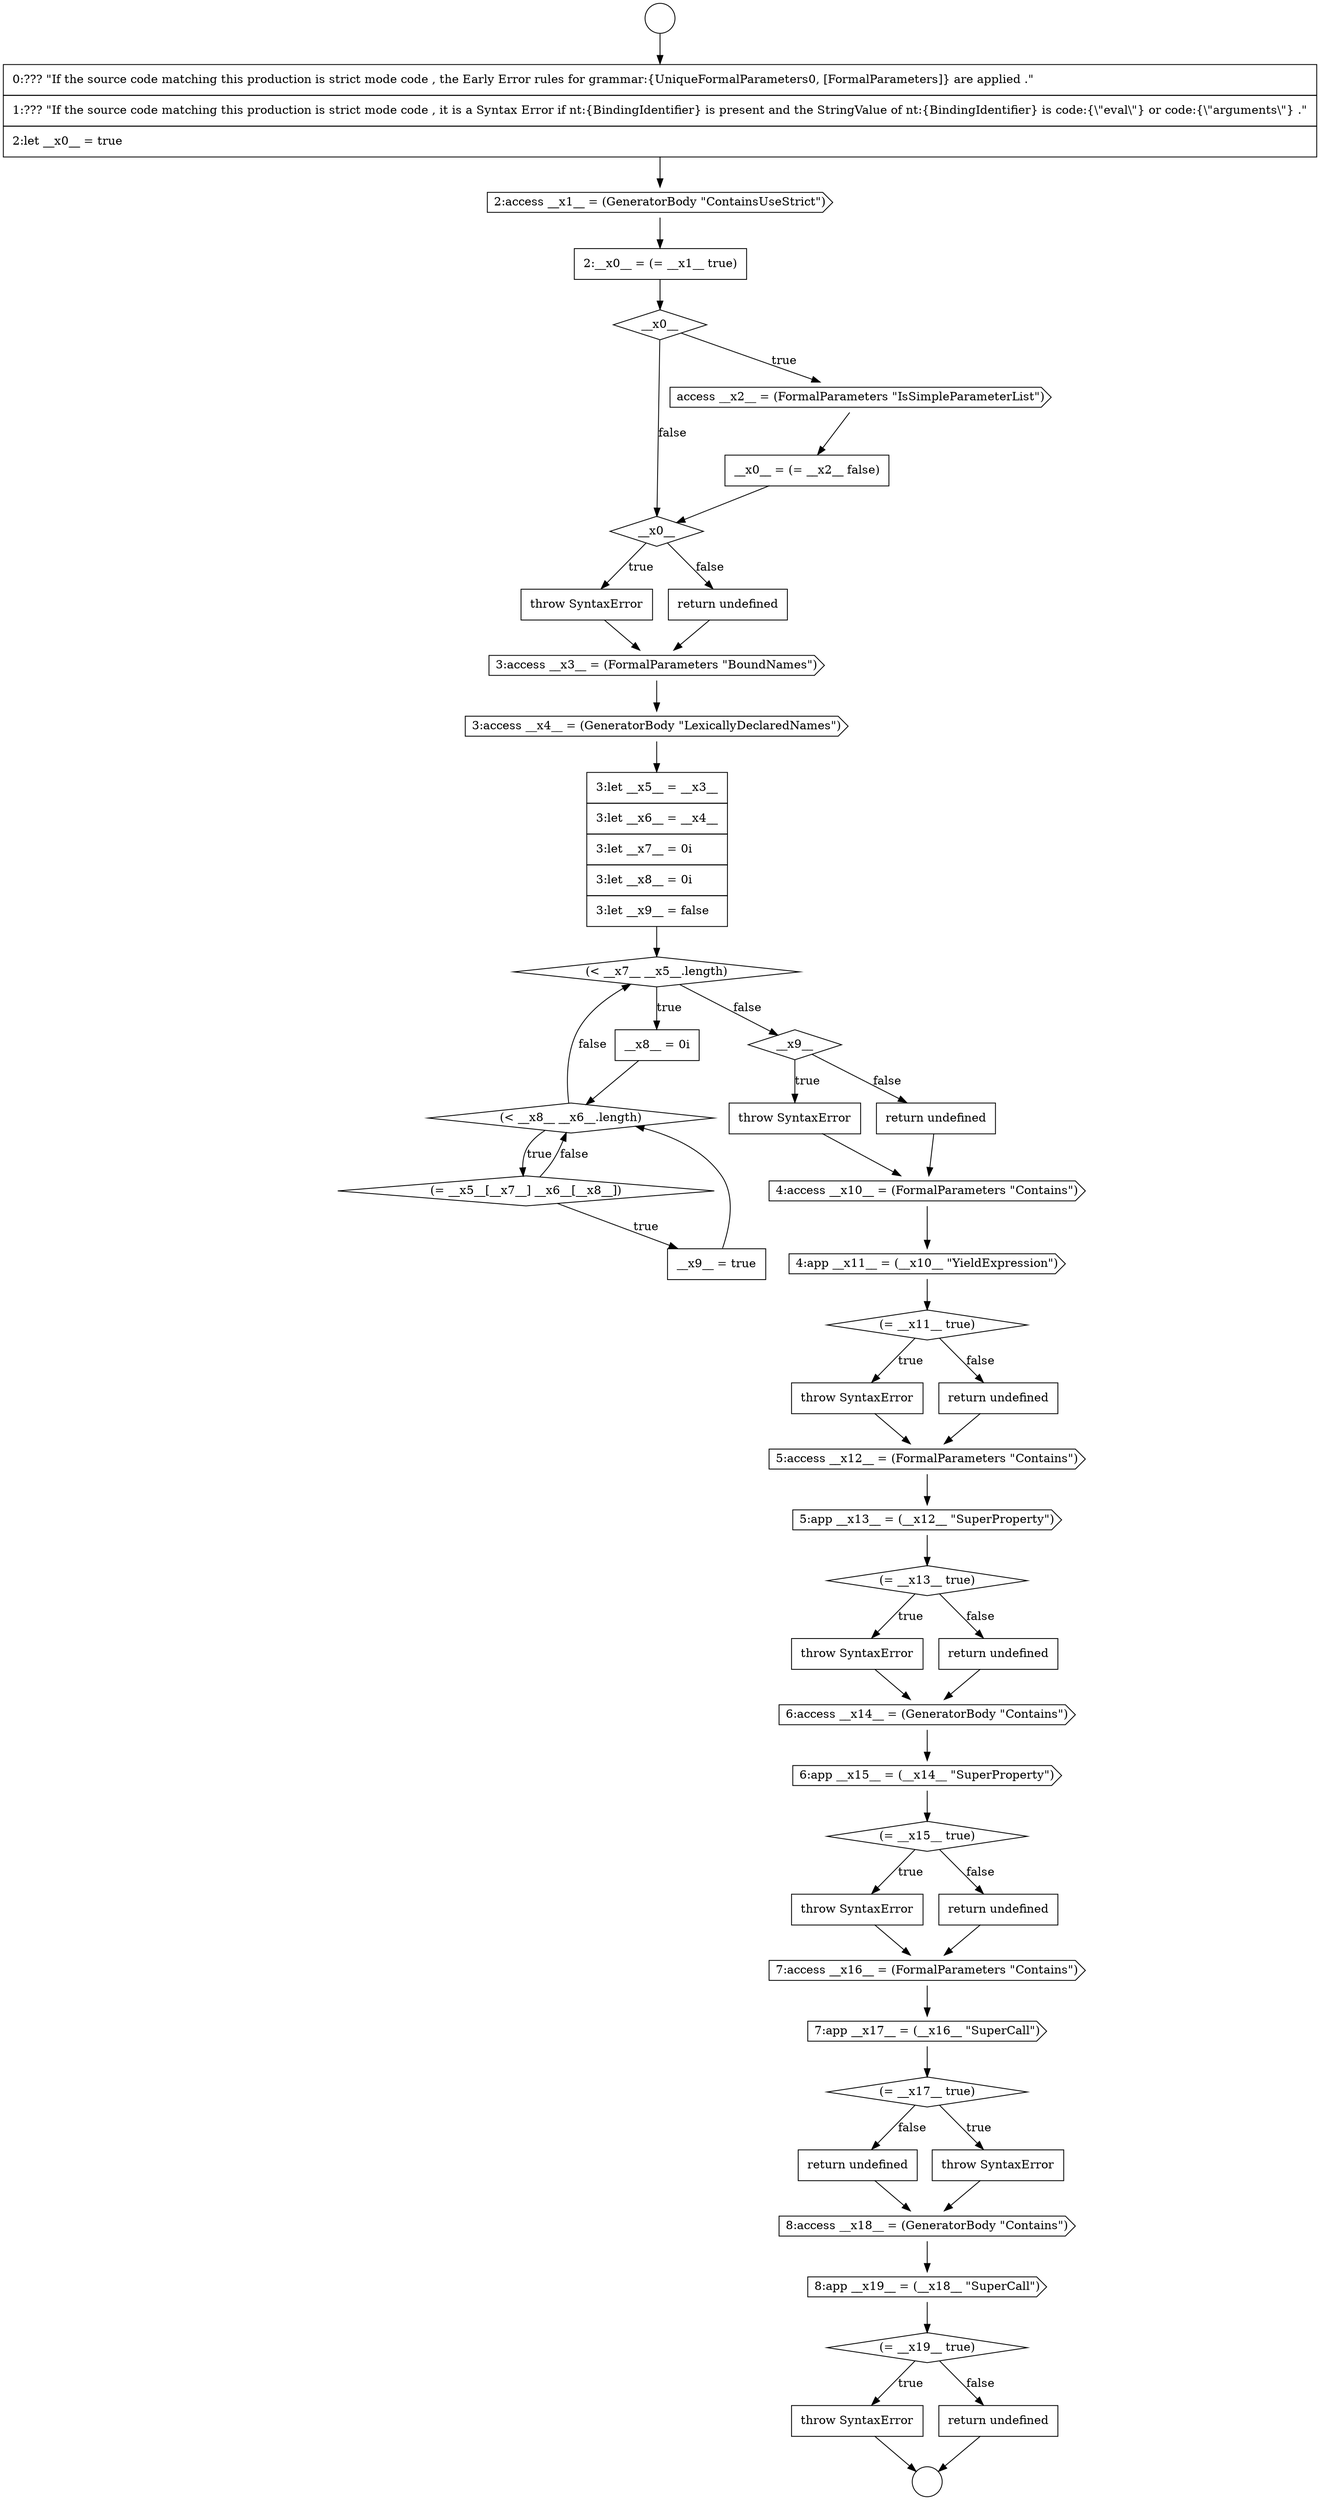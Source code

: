 digraph {
  node19110 [shape=diamond, label=<<font color="black">__x0__</font>> color="black" fillcolor="white" style=filled]
  node19123 [shape=none, margin=0, label=<<font color="black">
    <table border="0" cellborder="1" cellspacing="0" cellpadding="10">
      <tr><td align="left">__x9__ = true</td></tr>
    </table>
  </font>> color="black" fillcolor="white" style=filled]
  node19113 [shape=diamond, label=<<font color="black">__x0__</font>> color="black" fillcolor="white" style=filled]
  node19122 [shape=diamond, label=<<font color="black">(= __x5__[__x7__] __x6__[__x8__])</font>> color="black" fillcolor="white" style=filled]
  node19139 [shape=diamond, label=<<font color="black">(= __x15__ true)</font>> color="black" fillcolor="white" style=filled]
  node19126 [shape=none, margin=0, label=<<font color="black">
    <table border="0" cellborder="1" cellspacing="0" cellpadding="10">
      <tr><td align="left">return undefined</td></tr>
    </table>
  </font>> color="black" fillcolor="white" style=filled]
  node19149 [shape=diamond, label=<<font color="black">(= __x19__ true)</font>> color="black" fillcolor="white" style=filled]
  node19112 [shape=none, margin=0, label=<<font color="black">
    <table border="0" cellborder="1" cellspacing="0" cellpadding="10">
      <tr><td align="left">__x0__ = (= __x2__ false)</td></tr>
    </table>
  </font>> color="black" fillcolor="white" style=filled]
  node19146 [shape=none, margin=0, label=<<font color="black">
    <table border="0" cellborder="1" cellspacing="0" cellpadding="10">
      <tr><td align="left">return undefined</td></tr>
    </table>
  </font>> color="black" fillcolor="white" style=filled]
  node19125 [shape=none, margin=0, label=<<font color="black">
    <table border="0" cellborder="1" cellspacing="0" cellpadding="10">
      <tr><td align="left">throw SyntaxError</td></tr>
    </table>
  </font>> color="black" fillcolor="white" style=filled]
  node19111 [shape=cds, label=<<font color="black">access __x2__ = (FormalParameters &quot;IsSimpleParameterList&quot;)</font>> color="black" fillcolor="white" style=filled]
  node19109 [shape=none, margin=0, label=<<font color="black">
    <table border="0" cellborder="1" cellspacing="0" cellpadding="10">
      <tr><td align="left">2:__x0__ = (= __x1__ true)</td></tr>
    </table>
  </font>> color="black" fillcolor="white" style=filled]
  node19124 [shape=diamond, label=<<font color="black">__x9__</font>> color="black" fillcolor="white" style=filled]
  node19116 [shape=cds, label=<<font color="black">3:access __x3__ = (FormalParameters &quot;BoundNames&quot;)</font>> color="black" fillcolor="white" style=filled]
  node19148 [shape=cds, label=<<font color="black">8:app __x19__ = (__x18__ &quot;SuperCall&quot;)</font>> color="black" fillcolor="white" style=filled]
  node19117 [shape=cds, label=<<font color="black">3:access __x4__ = (GeneratorBody &quot;LexicallyDeclaredNames&quot;)</font>> color="black" fillcolor="white" style=filled]
  node19127 [shape=cds, label=<<font color="black">4:access __x10__ = (FormalParameters &quot;Contains&quot;)</font>> color="black" fillcolor="white" style=filled]
  node19142 [shape=cds, label=<<font color="black">7:access __x16__ = (FormalParameters &quot;Contains&quot;)</font>> color="black" fillcolor="white" style=filled]
  node19145 [shape=none, margin=0, label=<<font color="black">
    <table border="0" cellborder="1" cellspacing="0" cellpadding="10">
      <tr><td align="left">throw SyntaxError</td></tr>
    </table>
  </font>> color="black" fillcolor="white" style=filled]
  node19108 [shape=cds, label=<<font color="black">2:access __x1__ = (GeneratorBody &quot;ContainsUseStrict&quot;)</font>> color="black" fillcolor="white" style=filled]
  node19120 [shape=none, margin=0, label=<<font color="black">
    <table border="0" cellborder="1" cellspacing="0" cellpadding="10">
      <tr><td align="left">__x8__ = 0i</td></tr>
    </table>
  </font>> color="black" fillcolor="white" style=filled]
  node19140 [shape=none, margin=0, label=<<font color="black">
    <table border="0" cellborder="1" cellspacing="0" cellpadding="10">
      <tr><td align="left">throw SyntaxError</td></tr>
    </table>
  </font>> color="black" fillcolor="white" style=filled]
  node19130 [shape=none, margin=0, label=<<font color="black">
    <table border="0" cellborder="1" cellspacing="0" cellpadding="10">
      <tr><td align="left">throw SyntaxError</td></tr>
    </table>
  </font>> color="black" fillcolor="white" style=filled]
  node19114 [shape=none, margin=0, label=<<font color="black">
    <table border="0" cellborder="1" cellspacing="0" cellpadding="10">
      <tr><td align="left">throw SyntaxError</td></tr>
    </table>
  </font>> color="black" fillcolor="white" style=filled]
  node19107 [shape=none, margin=0, label=<<font color="black">
    <table border="0" cellborder="1" cellspacing="0" cellpadding="10">
      <tr><td align="left">0:??? &quot;If the source code matching this production is strict mode code , the Early Error rules for grammar:{UniqueFormalParameters0, [FormalParameters]} are applied .&quot;</td></tr>
      <tr><td align="left">1:??? &quot;If the source code matching this production is strict mode code , it is a Syntax Error if nt:{BindingIdentifier} is present and the StringValue of nt:{BindingIdentifier} is code:{\&quot;eval\&quot;} or code:{\&quot;arguments\&quot;} .&quot;</td></tr>
      <tr><td align="left">2:let __x0__ = true</td></tr>
    </table>
  </font>> color="black" fillcolor="white" style=filled]
  node19131 [shape=none, margin=0, label=<<font color="black">
    <table border="0" cellborder="1" cellspacing="0" cellpadding="10">
      <tr><td align="left">return undefined</td></tr>
    </table>
  </font>> color="black" fillcolor="white" style=filled]
  node19134 [shape=diamond, label=<<font color="black">(= __x13__ true)</font>> color="black" fillcolor="white" style=filled]
  node19121 [shape=diamond, label=<<font color="black">(&lt; __x8__ __x6__.length)</font>> color="black" fillcolor="white" style=filled]
  node19144 [shape=diamond, label=<<font color="black">(= __x17__ true)</font>> color="black" fillcolor="white" style=filled]
  node19135 [shape=none, margin=0, label=<<font color="black">
    <table border="0" cellborder="1" cellspacing="0" cellpadding="10">
      <tr><td align="left">throw SyntaxError</td></tr>
    </table>
  </font>> color="black" fillcolor="white" style=filled]
  node19150 [shape=none, margin=0, label=<<font color="black">
    <table border="0" cellborder="1" cellspacing="0" cellpadding="10">
      <tr><td align="left">throw SyntaxError</td></tr>
    </table>
  </font>> color="black" fillcolor="white" style=filled]
  node19138 [shape=cds, label=<<font color="black">6:app __x15__ = (__x14__ &quot;SuperProperty&quot;)</font>> color="black" fillcolor="white" style=filled]
  node19118 [shape=none, margin=0, label=<<font color="black">
    <table border="0" cellborder="1" cellspacing="0" cellpadding="10">
      <tr><td align="left">3:let __x5__ = __x3__</td></tr>
      <tr><td align="left">3:let __x6__ = __x4__</td></tr>
      <tr><td align="left">3:let __x7__ = 0i</td></tr>
      <tr><td align="left">3:let __x8__ = 0i</td></tr>
      <tr><td align="left">3:let __x9__ = false</td></tr>
    </table>
  </font>> color="black" fillcolor="white" style=filled]
  node19147 [shape=cds, label=<<font color="black">8:access __x18__ = (GeneratorBody &quot;Contains&quot;)</font>> color="black" fillcolor="white" style=filled]
  node19106 [shape=circle label=" " color="black" fillcolor="white" style=filled]
  node19115 [shape=none, margin=0, label=<<font color="black">
    <table border="0" cellborder="1" cellspacing="0" cellpadding="10">
      <tr><td align="left">return undefined</td></tr>
    </table>
  </font>> color="black" fillcolor="white" style=filled]
  node19133 [shape=cds, label=<<font color="black">5:app __x13__ = (__x12__ &quot;SuperProperty&quot;)</font>> color="black" fillcolor="white" style=filled]
  node19132 [shape=cds, label=<<font color="black">5:access __x12__ = (FormalParameters &quot;Contains&quot;)</font>> color="black" fillcolor="white" style=filled]
  node19137 [shape=cds, label=<<font color="black">6:access __x14__ = (GeneratorBody &quot;Contains&quot;)</font>> color="black" fillcolor="white" style=filled]
  node19128 [shape=cds, label=<<font color="black">4:app __x11__ = (__x10__ &quot;YieldExpression&quot;)</font>> color="black" fillcolor="white" style=filled]
  node19141 [shape=none, margin=0, label=<<font color="black">
    <table border="0" cellborder="1" cellspacing="0" cellpadding="10">
      <tr><td align="left">return undefined</td></tr>
    </table>
  </font>> color="black" fillcolor="white" style=filled]
  node19143 [shape=cds, label=<<font color="black">7:app __x17__ = (__x16__ &quot;SuperCall&quot;)</font>> color="black" fillcolor="white" style=filled]
  node19151 [shape=none, margin=0, label=<<font color="black">
    <table border="0" cellborder="1" cellspacing="0" cellpadding="10">
      <tr><td align="left">return undefined</td></tr>
    </table>
  </font>> color="black" fillcolor="white" style=filled]
  node19105 [shape=circle label=" " color="black" fillcolor="white" style=filled]
  node19119 [shape=diamond, label=<<font color="black">(&lt; __x7__ __x5__.length)</font>> color="black" fillcolor="white" style=filled]
  node19129 [shape=diamond, label=<<font color="black">(= __x11__ true)</font>> color="black" fillcolor="white" style=filled]
  node19136 [shape=none, margin=0, label=<<font color="black">
    <table border="0" cellborder="1" cellspacing="0" cellpadding="10">
      <tr><td align="left">return undefined</td></tr>
    </table>
  </font>> color="black" fillcolor="white" style=filled]
  node19120 -> node19121 [ color="black"]
  node19123 -> node19121 [ color="black"]
  node19124 -> node19125 [label=<<font color="black">true</font>> color="black"]
  node19124 -> node19126 [label=<<font color="black">false</font>> color="black"]
  node19132 -> node19133 [ color="black"]
  node19129 -> node19130 [label=<<font color="black">true</font>> color="black"]
  node19129 -> node19131 [label=<<font color="black">false</font>> color="black"]
  node19109 -> node19110 [ color="black"]
  node19133 -> node19134 [ color="black"]
  node19139 -> node19140 [label=<<font color="black">true</font>> color="black"]
  node19139 -> node19141 [label=<<font color="black">false</font>> color="black"]
  node19125 -> node19127 [ color="black"]
  node19121 -> node19122 [label=<<font color="black">true</font>> color="black"]
  node19121 -> node19119 [label=<<font color="black">false</font>> color="black"]
  node19134 -> node19135 [label=<<font color="black">true</font>> color="black"]
  node19134 -> node19136 [label=<<font color="black">false</font>> color="black"]
  node19122 -> node19123 [label=<<font color="black">true</font>> color="black"]
  node19122 -> node19121 [label=<<font color="black">false</font>> color="black"]
  node19142 -> node19143 [ color="black"]
  node19137 -> node19138 [ color="black"]
  node19105 -> node19107 [ color="black"]
  node19151 -> node19106 [ color="black"]
  node19127 -> node19128 [ color="black"]
  node19146 -> node19147 [ color="black"]
  node19110 -> node19111 [label=<<font color="black">true</font>> color="black"]
  node19110 -> node19113 [label=<<font color="black">false</font>> color="black"]
  node19115 -> node19116 [ color="black"]
  node19108 -> node19109 [ color="black"]
  node19113 -> node19114 [label=<<font color="black">true</font>> color="black"]
  node19113 -> node19115 [label=<<font color="black">false</font>> color="black"]
  node19143 -> node19144 [ color="black"]
  node19135 -> node19137 [ color="black"]
  node19148 -> node19149 [ color="black"]
  node19145 -> node19147 [ color="black"]
  node19126 -> node19127 [ color="black"]
  node19118 -> node19119 [ color="black"]
  node19116 -> node19117 [ color="black"]
  node19128 -> node19129 [ color="black"]
  node19144 -> node19145 [label=<<font color="black">true</font>> color="black"]
  node19144 -> node19146 [label=<<font color="black">false</font>> color="black"]
  node19111 -> node19112 [ color="black"]
  node19130 -> node19132 [ color="black"]
  node19114 -> node19116 [ color="black"]
  node19119 -> node19120 [label=<<font color="black">true</font>> color="black"]
  node19119 -> node19124 [label=<<font color="black">false</font>> color="black"]
  node19112 -> node19113 [ color="black"]
  node19150 -> node19106 [ color="black"]
  node19136 -> node19137 [ color="black"]
  node19147 -> node19148 [ color="black"]
  node19117 -> node19118 [ color="black"]
  node19141 -> node19142 [ color="black"]
  node19140 -> node19142 [ color="black"]
  node19131 -> node19132 [ color="black"]
  node19138 -> node19139 [ color="black"]
  node19107 -> node19108 [ color="black"]
  node19149 -> node19150 [label=<<font color="black">true</font>> color="black"]
  node19149 -> node19151 [label=<<font color="black">false</font>> color="black"]
}
